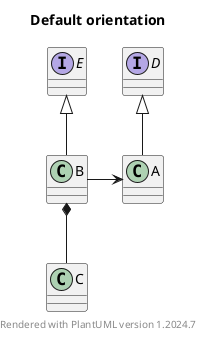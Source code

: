 @startuml
    title Default orientation
    'top to bottom direction
    
    class A
    class B
    class C
    interface D
    interface E

    D <|-- A
    E <|-- B
    B -> A
    B *-- C

    footer Rendered with PlantUML version %version()
@enduml